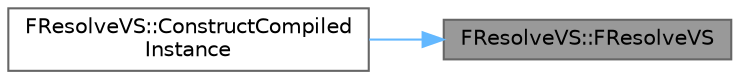 digraph "FResolveVS::FResolveVS"
{
 // INTERACTIVE_SVG=YES
 // LATEX_PDF_SIZE
  bgcolor="transparent";
  edge [fontname=Helvetica,fontsize=10,labelfontname=Helvetica,labelfontsize=10];
  node [fontname=Helvetica,fontsize=10,shape=box,height=0.2,width=0.4];
  rankdir="RL";
  Node1 [id="Node000001",label="FResolveVS::FResolveVS",height=0.2,width=0.4,color="gray40", fillcolor="grey60", style="filled", fontcolor="black",tooltip=" "];
  Node1 -> Node2 [id="edge1_Node000001_Node000002",dir="back",color="steelblue1",style="solid",tooltip=" "];
  Node2 [id="Node000002",label="FResolveVS::ConstructCompiled\lInstance",height=0.2,width=0.4,color="grey40", fillcolor="white", style="filled",URL="$df/d74/classFResolveVS.html#a011b21eefac6aca119c40fe72c5954ac",tooltip=" "];
}

